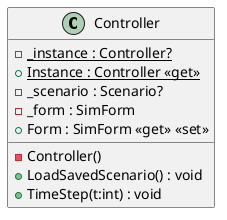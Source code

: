 @startuml
class Controller {
    - {static} _instance : Controller?
    + {static} Instance : Controller <<get>>
    - _scenario : Scenario?
    - _form : SimForm
    + Form : SimForm <<get>> <<set>>
    - Controller()
    + LoadSavedScenario() : void
    + TimeStep(t:int) : void
}
@enduml
